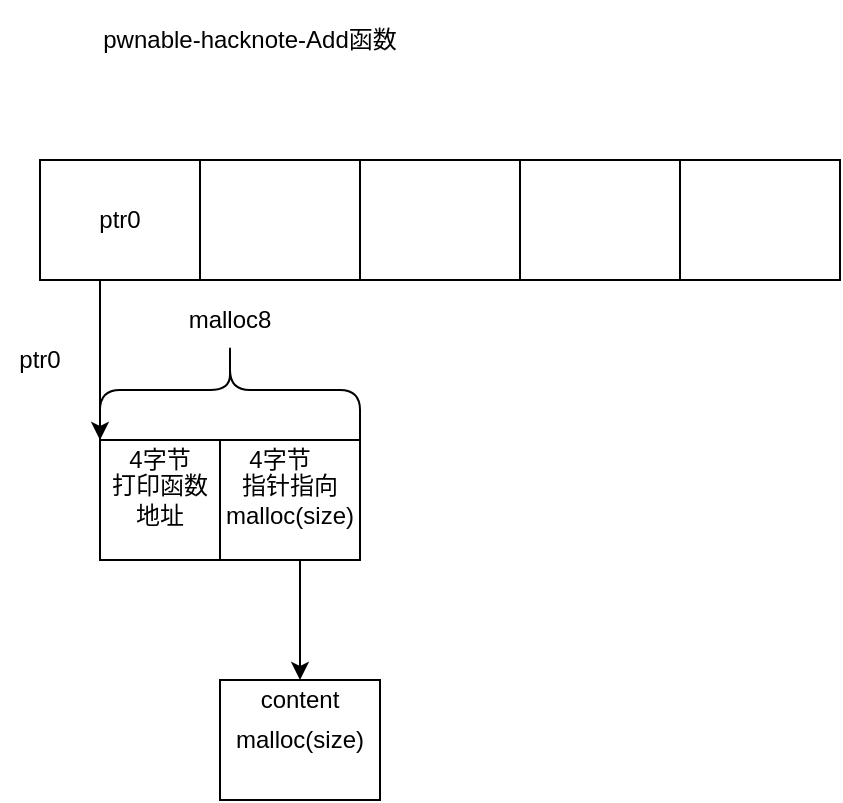 <mxfile version="13.10.4" type="device"><diagram id="YxZjM31-ywIJRs5LKHq3" name="Page-1"><mxGraphModel dx="1138" dy="610" grid="1" gridSize="10" guides="1" tooltips="1" connect="1" arrows="1" fold="1" page="1" pageScale="1" pageWidth="827" pageHeight="1169" math="0" shadow="0"><root><mxCell id="0"/><mxCell id="1" parent="0"/><mxCell id="GXt0waMpVdcBPNfRhNsb-1" value="" style="rounded=0;whiteSpace=wrap;html=1;" vertex="1" parent="1"><mxGeometry x="220" y="130" width="80" height="60" as="geometry"/></mxCell><mxCell id="GXt0waMpVdcBPNfRhNsb-2" value="" style="rounded=0;whiteSpace=wrap;html=1;" vertex="1" parent="1"><mxGeometry x="300" y="130" width="80" height="60" as="geometry"/></mxCell><mxCell id="GXt0waMpVdcBPNfRhNsb-3" value="" style="rounded=0;whiteSpace=wrap;html=1;" vertex="1" parent="1"><mxGeometry x="380" y="130" width="80" height="60" as="geometry"/></mxCell><mxCell id="GXt0waMpVdcBPNfRhNsb-4" value="" style="rounded=0;whiteSpace=wrap;html=1;" vertex="1" parent="1"><mxGeometry x="460" y="130" width="80" height="60" as="geometry"/></mxCell><mxCell id="GXt0waMpVdcBPNfRhNsb-5" value="" style="rounded=0;whiteSpace=wrap;html=1;" vertex="1" parent="1"><mxGeometry x="540" y="130" width="80" height="60" as="geometry"/></mxCell><mxCell id="GXt0waMpVdcBPNfRhNsb-6" value="" style="endArrow=classic;html=1;" edge="1" parent="1"><mxGeometry width="50" height="50" relative="1" as="geometry"><mxPoint x="250" y="190" as="sourcePoint"/><mxPoint x="250" y="270" as="targetPoint"/></mxGeometry></mxCell><mxCell id="GXt0waMpVdcBPNfRhNsb-7" value="ptr0" style="text;html=1;strokeColor=none;fillColor=none;align=center;verticalAlign=middle;whiteSpace=wrap;rounded=0;" vertex="1" parent="1"><mxGeometry x="200" y="220" width="40" height="20" as="geometry"/></mxCell><mxCell id="GXt0waMpVdcBPNfRhNsb-8" value="打印函数地址" style="rounded=0;whiteSpace=wrap;html=1;" vertex="1" parent="1"><mxGeometry x="250" y="270" width="60" height="60" as="geometry"/></mxCell><mxCell id="GXt0waMpVdcBPNfRhNsb-9" value="指针指向malloc(size)" style="rounded=0;whiteSpace=wrap;html=1;" vertex="1" parent="1"><mxGeometry x="310" y="270" width="70" height="60" as="geometry"/></mxCell><mxCell id="GXt0waMpVdcBPNfRhNsb-10" value="ptr0" style="text;html=1;strokeColor=none;fillColor=none;align=center;verticalAlign=middle;whiteSpace=wrap;rounded=0;" vertex="1" parent="1"><mxGeometry x="240" y="150" width="40" height="20" as="geometry"/></mxCell><mxCell id="GXt0waMpVdcBPNfRhNsb-11" value="" style="shape=curlyBracket;whiteSpace=wrap;html=1;rounded=1;rotation=90;" vertex="1" parent="1"><mxGeometry x="290" y="180" width="50" height="130" as="geometry"/></mxCell><mxCell id="GXt0waMpVdcBPNfRhNsb-13" value="malloc8" style="text;html=1;strokeColor=none;fillColor=none;align=center;verticalAlign=middle;whiteSpace=wrap;rounded=0;" vertex="1" parent="1"><mxGeometry x="295" y="200" width="40" height="20" as="geometry"/></mxCell><mxCell id="GXt0waMpVdcBPNfRhNsb-14" value="4字节" style="text;html=1;strokeColor=none;fillColor=none;align=center;verticalAlign=middle;whiteSpace=wrap;rounded=0;" vertex="1" parent="1"><mxGeometry x="320" y="270" width="40" height="20" as="geometry"/></mxCell><mxCell id="GXt0waMpVdcBPNfRhNsb-15" value="4字节" style="text;html=1;strokeColor=none;fillColor=none;align=center;verticalAlign=middle;whiteSpace=wrap;rounded=0;" vertex="1" parent="1"><mxGeometry x="260" y="270" width="40" height="20" as="geometry"/></mxCell><mxCell id="GXt0waMpVdcBPNfRhNsb-17" value="" style="endArrow=classic;html=1;" edge="1" parent="1"><mxGeometry width="50" height="50" relative="1" as="geometry"><mxPoint x="350" y="330" as="sourcePoint"/><mxPoint x="350" y="390" as="targetPoint"/><Array as="points"/></mxGeometry></mxCell><mxCell id="GXt0waMpVdcBPNfRhNsb-18" value="malloc(size)" style="rounded=0;whiteSpace=wrap;html=1;" vertex="1" parent="1"><mxGeometry x="310" y="390" width="80" height="60" as="geometry"/></mxCell><mxCell id="GXt0waMpVdcBPNfRhNsb-20" value="content" style="text;html=1;strokeColor=none;fillColor=none;align=center;verticalAlign=middle;whiteSpace=wrap;rounded=0;" vertex="1" parent="1"><mxGeometry x="330" y="390" width="40" height="20" as="geometry"/></mxCell><mxCell id="GXt0waMpVdcBPNfRhNsb-21" value="pwnable-hacknote-Add函数" style="text;html=1;strokeColor=none;fillColor=none;align=center;verticalAlign=middle;whiteSpace=wrap;rounded=0;" vertex="1" parent="1"><mxGeometry x="240" y="50" width="170" height="40" as="geometry"/></mxCell></root></mxGraphModel></diagram></mxfile>